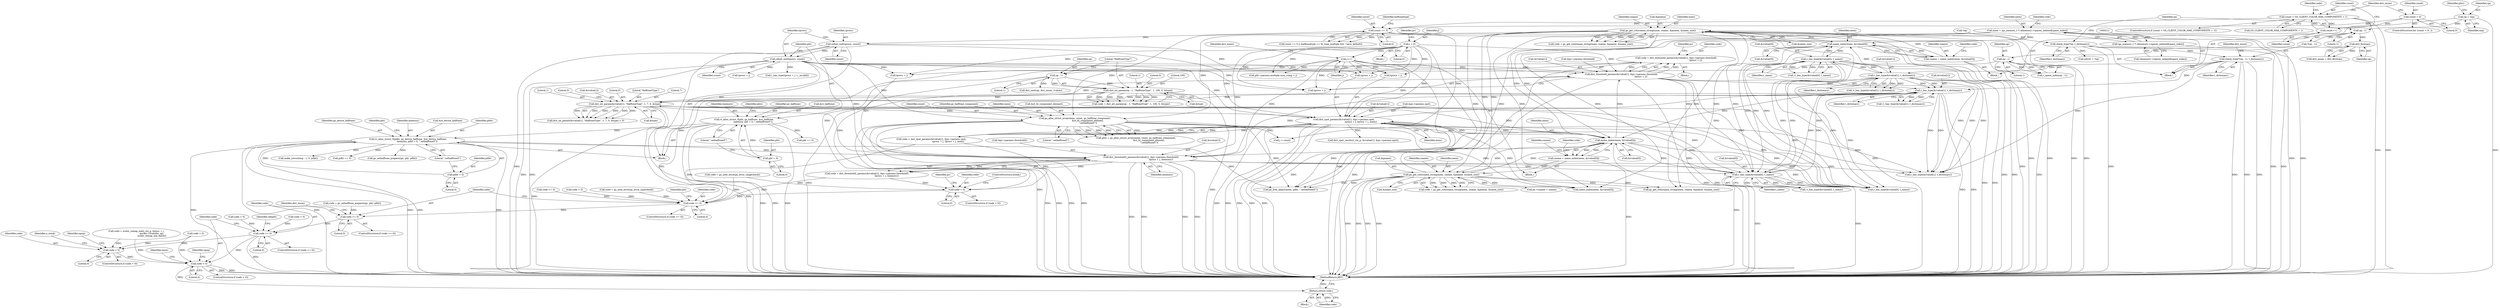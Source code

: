 digraph "0_ghostscript_f5c7555c30393e64ec1f5ab0dfae5b55b3b3fc78@integer" {
"1000587" [label="(Call,code = dict_threshold_params(&rvalue[1], &pc->params.threshold,\n                                                        tprocs + j))"];
"1000589" [label="(Call,dict_threshold_params(&rvalue[1], &pc->params.threshold,\n                                                        tprocs + j))"];
"1000521" [label="(Call,dict_int_param(&rvalue[1], \"HalftoneType\", 1, 7, 0, &type))"];
"1000464" [label="(Call,r_has_type(&rvalue[1], t_dictionary))"];
"1000551" [label="(Call,dict_spot_params(&rvalue[1], &pc->params.spot,\n                                                sprocs + j, tprocs + j, mem))"];
"1000473" [label="(Call,name_index(mem, &rvalue[0]))"];
"1000295" [label="(Call,gs_get_colorname_string(mem, cname, &pname, &name_size))"];
"1000287" [label="(Call,name_index(mem, &rvalue[0]))"];
"1000209" [label="(Call,mem = (gs_memory_t *) idmemory->spaces_indexed[space_index])"];
"1000211" [label="(Call,(gs_memory_t *) idmemory->spaces_indexed[space_index])"];
"1000269" [label="(Call,r_has_type(&rvalue[0], t_name))"];
"1000278" [label="(Call,r_has_type(&rvalue[1], t_dictionary))"];
"1000193" [label="(Call,check_type(*(op - 1), t_dictionary))"];
"1000189" [label="(Call,check_type(*op, t_dictionary))"];
"1000285" [label="(Call,cname = name_index(mem, &rvalue[0]))"];
"1000386" [label="(Call,gs_alloc_struct_array(mem, count, gs_halftone_component,\n                                     &st_ht_component_element,\n                                     \".sethalftone5\"))"];
"1000371" [label="(Call,refset_null(tprocs, count))"];
"1000368" [label="(Call,refset_null(sprocs, count))"];
"1000348" [label="(Call,count == 0)"];
"1000335" [label="(Call,count > GS_CLIENT_COLOR_MAX_COMPONENTS + 1)"];
"1000332" [label="(Call,count++)"];
"1000252" [label="(Call,count = 0)"];
"1000481" [label="(Call,gs_get_colorname_string(mem, cname, &pname, &name_size))"];
"1000471" [label="(Call,cname = name_index(mem, &rvalue[0]))"];
"1000455" [label="(Call,r_has_type(&rvalue[0], t_name))"];
"1000612" [label="(Call,dict_threshold2_params(&rvalue[1], &pc->params.threshold2,\n                                                        tprocs + j, imemory))"];
"1000640" [label="(Call,j++)"];
"1000434" [label="(Call,j = 0)"];
"1000393" [label="(Call,rc_alloc_struct_0(pdht, gx_device_halftone, &st_device_halftone,\n                          imemory, pdht = 0, \".sethalftone5\"))"];
"1000399" [label="(Call,pdht = 0)"];
"1000374" [label="(Call,rc_alloc_struct_0(pht, gs_halftone, &st_halftone,\n                          imemory, pht = 0, \".sethalftone5\"))"];
"1000380" [label="(Call,pht = 0)"];
"1000220" [label="(Call,dict_int_param(op - 1, \"HalftoneType\", 1, 100, 0, &type))"];
"1000221" [label="(Call,op - 1)"];
"1000206" [label="(Call,op - 1)"];
"1000201" [label="(Call,dict_first(op))"];
"1000195" [label="(Call,op - 1)"];
"1000129" [label="(Call,op = osp)"];
"1000634" [label="(Call,code < 0)"];
"1000643" [label="(Call,code >= 0)"];
"1000686" [label="(Call,code >= 0)"];
"1000791" [label="(Call,code >= 0)"];
"1000983" [label="(Call,code < 0)"];
"1001013" [label="(Call,code < 0)"];
"1001029" [label="(Return,return code;)"];
"1000641" [label="(Identifier,j)"];
"1000465" [label="(Call,&rvalue[1])"];
"1000334" [label="(ControlStructure,if (count > GS_CLIENT_COLOR_MAX_COMPONENTS + 1))"];
"1000484" [label="(Call,&pname)"];
"1000396" [label="(Call,&st_device_halftone)"];
"1000381" [label="(Identifier,pht)"];
"1000296" [label="(Identifier,mem)"];
"1000228" [label="(Call,&type)"];
"1000195" [label="(Call,op - 1)"];
"1000640" [label="(Call,j++)"];
"1000637" [label="(ControlStructure,break;)"];
"1000687" [label="(Identifier,code)"];
"1000613" [label="(Call,&rvalue[1])"];
"1000549" [label="(Call,code = dict_spot_params(&rvalue[1], &pc->params.spot,\n                                                sprocs + j, tprocs + j, mem))"];
"1000791" [label="(Call,code >= 0)"];
"1000839" [label="(Call,make_istruct(esp - 1, 0, pdht))"];
"1000386" [label="(Call,gs_alloc_struct_array(mem, count, gs_halftone_component,\n                                     &st_ht_component_element,\n                                     \".sethalftone5\"))"];
"1000251" [label="(ControlStructure,for (count = 0; ;))"];
"1000472" [label="(Identifier,cname)"];
"1000300" [label="(Call,&name_size)"];
"1000456" [label="(Call,&rvalue[0])"];
"1001014" [label="(Identifier,code)"];
"1000541" [label="(Block,)"];
"1000192" [label="(Identifier,t_dictionary)"];
"1000370" [label="(Identifier,count)"];
"1000471" [label="(Call,cname = name_index(mem, &rvalue[0]))"];
"1001017" [label="(Call,gs_free_object(mem, pdht, \".sethalftone5\"))"];
"1000198" [label="(Identifier,t_dictionary)"];
"1000297" [label="(Identifier,cname)"];
"1000394" [label="(Identifier,pdht)"];
"1000956" [label="(Call,tprocs + j)"];
"1000342" [label="(Identifier,code)"];
"1000486" [label="(Call,&name_size)"];
"1000746" [label="(Call,code < 0)"];
"1000193" [label="(Call,check_type(*(op - 1), t_dictionary))"];
"1000189" [label="(Call,check_type(*op, t_dictionary))"];
"1000379" [label="(Identifier,imemory)"];
"1000644" [label="(Identifier,code)"];
"1001016" [label="(Block,)"];
"1000605" [label="(Identifier,pc)"];
"1000809" [label="(Call,odict5 = *op)"];
"1000983" [label="(Call,code < 0)"];
"1001018" [label="(Identifier,mem)"];
"1000610" [label="(Call,code = dict_threshold2_params(&rvalue[1], &pc->params.threshold2,\n                                                        tprocs + j, imemory))"];
"1000393" [label="(Call,rc_alloc_struct_0(pdht, gx_device_halftone, &st_device_halftone,\n                          imemory, pdht = 0, \".sethalftone5\"))"];
"1000392" [label="(Literal,\".sethalftone5\")"];
"1000790" [label="(ControlStructure,if (code >= 0))"];
"1000551" [label="(Call,dict_spot_params(&rvalue[1], &pc->params.spot,\n                                                sprocs + j, tprocs + j, mem))"];
"1000985" [label="(Literal,0)"];
"1000277" [label="(Call,!r_has_type(&rvalue[1], t_dictionary))"];
"1000543" [label="(Call,code = gs_note_error(gs_error_rangecheck))"];
"1000335" [label="(Call,count > GS_CLIENT_COLOR_MAX_COMPONENTS + 1)"];
"1000455" [label="(Call,r_has_type(&rvalue[0], t_name))"];
"1000213" [label="(Call,idmemory->spaces_indexed[space_index])"];
"1000194" [label="(Call,*(op - 1))"];
"1000385" [label="(Identifier,phtc)"];
"1000210" [label="(Identifier,mem)"];
"1000350" [label="(Literal,0)"];
"1000400" [label="(Identifier,pdht)"];
"1000424" [label="(Call,code >= 0)"];
"1000226" [label="(Literal,100)"];
"1000661" [label="(Call,pht->params.multiple.num_comp = j)"];
"1000259" [label="(Identifier,dict_enum)"];
"1000445" [label="(Identifier,dict_enum)"];
"1000955" [label="(Call,r_has_type(tprocs + j, t__invalid))"];
"1000948" [label="(Call,code < 0)"];
"1000688" [label="(Literal,0)"];
"1000405" [label="(Call,pht == 0)"];
"1000375" [label="(Identifier,pht)"];
"1000712" [label="(Call,r_has_type(&rvalue[0], t_name))"];
"1000129" [label="(Call,op = osp)"];
"1000135" [label="(Identifier,phtc)"];
"1000520" [label="(Call,dict_int_param(&rvalue[1], \"HalftoneType\", 1, 7, 0, &type) < 0)"];
"1001015" [label="(Literal,0)"];
"1000219" [label="(Identifier,code)"];
"1000469" [label="(Identifier,t_dictionary)"];
"1000209" [label="(Call,mem = (gs_memory_t *) idmemory->spaces_indexed[space_index])"];
"1001012" [label="(ControlStructure,if (code < 0))"];
"1000222" [label="(Identifier,op)"];
"1000475" [label="(Call,&rvalue[0])"];
"1000260" [label="(Call,dict_next(op, dict_enum, rvalue))"];
"1000252" [label="(Call,count = 0)"];
"1000685" [label="(ControlStructure,if (code >= 0))"];
"1000274" [label="(Identifier,t_name)"];
"1000984" [label="(Identifier,code)"];
"1000298" [label="(Call,&pname)"];
"1000220" [label="(Call,dict_int_param(op - 1, \"HalftoneType\", 1, 100, 0, &type))"];
"1000376" [label="(Identifier,gs_halftone)"];
"1000532" [label="(Literal,0)"];
"1000982" [label="(ControlStructure,if (code < 0))"];
"1000473" [label="(Call,name_index(mem, &rvalue[0]))"];
"1000721" [label="(Call,r_has_type(&rvalue[1], t_dictionary))"];
"1000639" [label="(Identifier,pc)"];
"1000207" [label="(Identifier,op)"];
"1000489" [label="(Call,code < 0)"];
"1000199" [label="(Call,dict_enum = dict_first(op))"];
"1000633" [label="(ControlStructure,if (code < 0))"];
"1000730" [label="(Call,name_index(mem, &rvalue[0]))"];
"1000463" [label="(Call,!r_has_type(&rvalue[1], t_dictionary))"];
"1000285" [label="(Call,cname = name_index(mem, &rvalue[0]))"];
"1000295" [label="(Call,gs_get_colorname_string(mem, cname, &pname, &name_size))"];
"1000269" [label="(Call,r_has_type(&rvalue[0], t_name))"];
"1000792" [label="(Identifier,code)"];
"1000474" [label="(Identifier,mem)"];
"1000255" [label="(Block,)"];
"1000460" [label="(Identifier,t_name)"];
"1000612" [label="(Call,dict_threshold2_params(&rvalue[1], &pc->params.threshold2,\n                                                        tprocs + j, imemory))"];
"1000771" [label="(Call,dict_spot_results(i_ctx_p, &rvalue[1], &pc->params.spot))"];
"1000279" [label="(Call,&rvalue[1])"];
"1000600" [label="(Call,tprocs + j)"];
"1000635" [label="(Identifier,code)"];
"1000365" [label="(Block,)"];
"1000337" [label="(Call,GS_CLIENT_COLOR_MAX_COMPONENTS + 1)"];
"1000336" [label="(Identifier,count)"];
"1000483" [label="(Identifier,cname)"];
"1000438" [label="(Identifier,pc)"];
"1000373" [label="(Identifier,count)"];
"1000565" [label="(Call,tprocs + j)"];
"1000283" [label="(Identifier,t_dictionary)"];
"1000268" [label="(Call,!r_has_type(&rvalue[0], t_name))"];
"1000205" [label="(Call,r_space_index(op - 1))"];
"1000353" [label="(Identifier,halftonetype)"];
"1000588" [label="(Identifier,code)"];
"1000412" [label="(Call,pdht == 0)"];
"1000634" [label="(Call,code < 0)"];
"1000387" [label="(Identifier,mem)"];
"1000253" [label="(Identifier,count)"];
"1000793" [label="(Literal,0)"];
"1000395" [label="(Identifier,gx_device_halftone)"];
"1000374" [label="(Call,rc_alloc_struct_0(pht, gs_halftone, &st_halftone,\n                          imemory, pht = 0, \".sethalftone5\"))"];
"1000270" [label="(Call,&rvalue[0])"];
"1000552" [label="(Call,&rvalue[1])"];
"1000797" [label="(Identifier,odepth)"];
"1000223" [label="(Literal,1)"];
"1000464" [label="(Call,r_has_type(&rvalue[1], t_dictionary))"];
"1000206" [label="(Call,op - 1)"];
"1000691" [label="(Identifier,dict_enum)"];
"1000254" [label="(Literal,0)"];
"1000347" [label="(Call,count == 0 || (halftonetype == ht_type_multiple && ! have_default))"];
"1000349" [label="(Identifier,count)"];
"1000383" [label="(Literal,\".sethalftone5\")"];
"1000645" [label="(Literal,0)"];
"1000989" [label="(Identifier,o_stack)"];
"1000522" [label="(Call,&rvalue[1])"];
"1000382" [label="(Literal,0)"];
"1000530" [label="(Call,&type)"];
"1000626" [label="(Identifier,imemory)"];
"1000202" [label="(Identifier,op)"];
"1000287" [label="(Call,name_index(mem, &rvalue[0]))"];
"1000211" [label="(Call,(gs_memory_t *) idmemory->spaces_indexed[space_index])"];
"1000197" [label="(Literal,1)"];
"1000371" [label="(Call,refset_null(tprocs, count))"];
"1001032" [label="(Identifier,npop)"];
"1001030" [label="(Identifier,code)"];
"1000479" [label="(Call,code = gs_get_colorname_string(mem, cname, &pname, &name_size))"];
"1000642" [label="(ControlStructure,if (code >= 0))"];
"1000196" [label="(Identifier,op)"];
"1000433" [label="(Block,)"];
"1000333" [label="(Identifier,count)"];
"1000225" [label="(Literal,1)"];
"1000617" [label="(Call,&pc->params.threshold2)"];
"1001010" [label="(Identifier,npop)"];
"1000127" [label="(Block,)"];
"1000562" [label="(Call,sprocs + j)"];
"1000390" [label="(Call,&st_ht_component_element)"];
"1000289" [label="(Call,&rvalue[0])"];
"1000587" [label="(Call,code = dict_threshold_params(&rvalue[1], &pc->params.threshold,\n                                                        tprocs + j))"];
"1000286" [label="(Identifier,cname)"];
"1000623" [label="(Call,tprocs + j)"];
"1000380" [label="(Call,pht = 0)"];
"1000679" [label="(Call,code = gs_sethalftone_prepare(igs, pht, pdht))"];
"1000454" [label="(Call,!r_has_type(&rvalue[0], t_name))"];
"1000852" [label="(Call,j < count)"];
"1000594" [label="(Call,&pc->params.threshold)"];
"1000190" [label="(Call,*op)"];
"1000529" [label="(Literal,0)"];
"1000590" [label="(Call,&rvalue[1])"];
"1000556" [label="(Call,&pc->params.spot)"];
"1000372" [label="(Identifier,tprocs)"];
"1000480" [label="(Identifier,code)"];
"1000399" [label="(Call,pdht = 0)"];
"1000965" [label="(Call,code = zcolor_remap_one(i_ctx_p, tprocs + j,\n                                            porder->transfer, igs,\n                                            zcolor_remap_one_finish))"];
"1000384" [label="(Call,phtc = gs_alloc_struct_array(mem, count, gs_halftone_component,\n                                     &st_ht_component_element,\n                                     \".sethalftone5\"))"];
"1000369" [label="(Identifier,sprocs)"];
"1000526" [label="(Literal,\"HalftoneType\")"];
"1000738" [label="(Call,gs_get_colorname_string(mem, cname, &pname, &name_size))"];
"1000294" [label="(Identifier,code)"];
"1000681" [label="(Call,gs_sethalftone_prepare(igs, pht, pdht))"];
"1000534" [label="(Call,code = gs_note_error(gs_error_typecheck))"];
"1000200" [label="(Identifier,dict_enum)"];
"1000348" [label="(Call,count == 0)"];
"1000528" [label="(Literal,7)"];
"1000227" [label="(Literal,0)"];
"1000436" [label="(Literal,0)"];
"1000784" [label="(Call,code < 0)"];
"1000332" [label="(Call,count++)"];
"1000527" [label="(Literal,1)"];
"1000440" [label="(Block,)"];
"1000636" [label="(Literal,0)"];
"1000406" [label="(Identifier,pht)"];
"1000377" [label="(Call,&st_halftone)"];
"1000131" [label="(Identifier,osp)"];
"1000221" [label="(Call,op - 1)"];
"1000401" [label="(Literal,0)"];
"1001029" [label="(Return,return code;)"];
"1000589" [label="(Call,dict_threshold_params(&rvalue[1], &pc->params.threshold,\n                                                        tprocs + j))"];
"1001042" [label="(MethodReturn,RET)"];
"1000643" [label="(Call,code >= 0)"];
"1000398" [label="(Identifier,imemory)"];
"1000201" [label="(Call,dict_first(op))"];
"1000521" [label="(Call,dict_int_param(&rvalue[1], \"HalftoneType\", 1, 7, 0, &type))"];
"1001013" [label="(Call,code < 0)"];
"1000288" [label="(Identifier,mem)"];
"1000482" [label="(Identifier,mem)"];
"1000224" [label="(Literal,\"HalftoneType\")"];
"1000505" [label="(Call,pc->cname = cname)"];
"1000278" [label="(Call,r_has_type(&rvalue[1], t_dictionary))"];
"1000388" [label="(Identifier,count)"];
"1000130" [label="(Identifier,op)"];
"1000389" [label="(Identifier,gs_halftone_component)"];
"1000686" [label="(Call,code >= 0)"];
"1000434" [label="(Call,j = 0)"];
"1000402" [label="(Literal,\".sethalftone5\")"];
"1000218" [label="(Call,code = dict_int_param(op - 1, \"HalftoneType\", 1, 100, 0, &type))"];
"1000435" [label="(Identifier,j)"];
"1000208" [label="(Literal,1)"];
"1000568" [label="(Identifier,mem)"];
"1000481" [label="(Call,gs_get_colorname_string(mem, cname, &pname, &name_size))"];
"1000649" [label="(Identifier,pht)"];
"1000368" [label="(Call,refset_null(sprocs, count))"];
"1000293" [label="(Call,code = gs_get_colorname_string(mem, cname, &pname, &name_size))"];
"1000587" -> "1000541"  [label="AST: "];
"1000587" -> "1000589"  [label="CFG: "];
"1000588" -> "1000587"  [label="AST: "];
"1000589" -> "1000587"  [label="AST: "];
"1000605" -> "1000587"  [label="CFG: "];
"1000587" -> "1001042"  [label="DDG: "];
"1000589" -> "1000587"  [label="DDG: "];
"1000589" -> "1000587"  [label="DDG: "];
"1000589" -> "1000587"  [label="DDG: "];
"1000587" -> "1000634"  [label="DDG: "];
"1000587" -> "1000643"  [label="DDG: "];
"1000589" -> "1000600"  [label="CFG: "];
"1000590" -> "1000589"  [label="AST: "];
"1000594" -> "1000589"  [label="AST: "];
"1000600" -> "1000589"  [label="AST: "];
"1000589" -> "1001042"  [label="DDG: "];
"1000589" -> "1001042"  [label="DDG: "];
"1000589" -> "1001042"  [label="DDG: "];
"1000589" -> "1000455"  [label="DDG: "];
"1000589" -> "1000464"  [label="DDG: "];
"1000521" -> "1000589"  [label="DDG: "];
"1000473" -> "1000589"  [label="DDG: "];
"1000371" -> "1000589"  [label="DDG: "];
"1000640" -> "1000589"  [label="DDG: "];
"1000434" -> "1000589"  [label="DDG: "];
"1000589" -> "1000712"  [label="DDG: "];
"1000589" -> "1000721"  [label="DDG: "];
"1000521" -> "1000520"  [label="AST: "];
"1000521" -> "1000530"  [label="CFG: "];
"1000522" -> "1000521"  [label="AST: "];
"1000526" -> "1000521"  [label="AST: "];
"1000527" -> "1000521"  [label="AST: "];
"1000528" -> "1000521"  [label="AST: "];
"1000529" -> "1000521"  [label="AST: "];
"1000530" -> "1000521"  [label="AST: "];
"1000532" -> "1000521"  [label="CFG: "];
"1000521" -> "1001042"  [label="DDG: "];
"1000521" -> "1001042"  [label="DDG: "];
"1000521" -> "1000455"  [label="DDG: "];
"1000521" -> "1000464"  [label="DDG: "];
"1000521" -> "1000520"  [label="DDG: "];
"1000521" -> "1000520"  [label="DDG: "];
"1000521" -> "1000520"  [label="DDG: "];
"1000521" -> "1000520"  [label="DDG: "];
"1000521" -> "1000520"  [label="DDG: "];
"1000521" -> "1000520"  [label="DDG: "];
"1000464" -> "1000521"  [label="DDG: "];
"1000473" -> "1000521"  [label="DDG: "];
"1000220" -> "1000521"  [label="DDG: "];
"1000521" -> "1000551"  [label="DDG: "];
"1000521" -> "1000612"  [label="DDG: "];
"1000521" -> "1000712"  [label="DDG: "];
"1000521" -> "1000721"  [label="DDG: "];
"1000464" -> "1000463"  [label="AST: "];
"1000464" -> "1000469"  [label="CFG: "];
"1000465" -> "1000464"  [label="AST: "];
"1000469" -> "1000464"  [label="AST: "];
"1000463" -> "1000464"  [label="CFG: "];
"1000464" -> "1001042"  [label="DDG: "];
"1000464" -> "1001042"  [label="DDG: "];
"1000464" -> "1000455"  [label="DDG: "];
"1000464" -> "1000463"  [label="DDG: "];
"1000464" -> "1000463"  [label="DDG: "];
"1000551" -> "1000464"  [label="DDG: "];
"1000278" -> "1000464"  [label="DDG: "];
"1000278" -> "1000464"  [label="DDG: "];
"1000455" -> "1000464"  [label="DDG: "];
"1000612" -> "1000464"  [label="DDG: "];
"1000193" -> "1000464"  [label="DDG: "];
"1000464" -> "1000473"  [label="DDG: "];
"1000464" -> "1000712"  [label="DDG: "];
"1000464" -> "1000721"  [label="DDG: "];
"1000464" -> "1000721"  [label="DDG: "];
"1000551" -> "1000549"  [label="AST: "];
"1000551" -> "1000568"  [label="CFG: "];
"1000552" -> "1000551"  [label="AST: "];
"1000556" -> "1000551"  [label="AST: "];
"1000562" -> "1000551"  [label="AST: "];
"1000565" -> "1000551"  [label="AST: "];
"1000568" -> "1000551"  [label="AST: "];
"1000549" -> "1000551"  [label="CFG: "];
"1000551" -> "1001042"  [label="DDG: "];
"1000551" -> "1001042"  [label="DDG: "];
"1000551" -> "1001042"  [label="DDG: "];
"1000551" -> "1001042"  [label="DDG: "];
"1000551" -> "1001042"  [label="DDG: "];
"1000551" -> "1000455"  [label="DDG: "];
"1000551" -> "1000473"  [label="DDG: "];
"1000551" -> "1000549"  [label="DDG: "];
"1000551" -> "1000549"  [label="DDG: "];
"1000551" -> "1000549"  [label="DDG: "];
"1000551" -> "1000549"  [label="DDG: "];
"1000551" -> "1000549"  [label="DDG: "];
"1000473" -> "1000551"  [label="DDG: "];
"1000368" -> "1000551"  [label="DDG: "];
"1000640" -> "1000551"  [label="DDG: "];
"1000434" -> "1000551"  [label="DDG: "];
"1000371" -> "1000551"  [label="DDG: "];
"1000481" -> "1000551"  [label="DDG: "];
"1000551" -> "1000712"  [label="DDG: "];
"1000551" -> "1000721"  [label="DDG: "];
"1000551" -> "1000730"  [label="DDG: "];
"1000551" -> "1000771"  [label="DDG: "];
"1000551" -> "1001017"  [label="DDG: "];
"1000473" -> "1000471"  [label="AST: "];
"1000473" -> "1000475"  [label="CFG: "];
"1000474" -> "1000473"  [label="AST: "];
"1000475" -> "1000473"  [label="AST: "];
"1000471" -> "1000473"  [label="CFG: "];
"1000473" -> "1001042"  [label="DDG: "];
"1000473" -> "1000455"  [label="DDG: "];
"1000473" -> "1000471"  [label="DDG: "];
"1000473" -> "1000471"  [label="DDG: "];
"1000295" -> "1000473"  [label="DDG: "];
"1000386" -> "1000473"  [label="DDG: "];
"1000481" -> "1000473"  [label="DDG: "];
"1000209" -> "1000473"  [label="DDG: "];
"1000455" -> "1000473"  [label="DDG: "];
"1000473" -> "1000481"  [label="DDG: "];
"1000473" -> "1000612"  [label="DDG: "];
"1000473" -> "1000712"  [label="DDG: "];
"1000295" -> "1000293"  [label="AST: "];
"1000295" -> "1000300"  [label="CFG: "];
"1000296" -> "1000295"  [label="AST: "];
"1000297" -> "1000295"  [label="AST: "];
"1000298" -> "1000295"  [label="AST: "];
"1000300" -> "1000295"  [label="AST: "];
"1000293" -> "1000295"  [label="CFG: "];
"1000295" -> "1001042"  [label="DDG: "];
"1000295" -> "1001042"  [label="DDG: "];
"1000295" -> "1001042"  [label="DDG: "];
"1000295" -> "1001042"  [label="DDG: "];
"1000295" -> "1000287"  [label="DDG: "];
"1000295" -> "1000293"  [label="DDG: "];
"1000295" -> "1000293"  [label="DDG: "];
"1000295" -> "1000293"  [label="DDG: "];
"1000295" -> "1000293"  [label="DDG: "];
"1000287" -> "1000295"  [label="DDG: "];
"1000285" -> "1000295"  [label="DDG: "];
"1000295" -> "1000386"  [label="DDG: "];
"1000295" -> "1000481"  [label="DDG: "];
"1000295" -> "1000481"  [label="DDG: "];
"1000295" -> "1000730"  [label="DDG: "];
"1000295" -> "1000738"  [label="DDG: "];
"1000295" -> "1000738"  [label="DDG: "];
"1000295" -> "1001017"  [label="DDG: "];
"1000287" -> "1000285"  [label="AST: "];
"1000287" -> "1000289"  [label="CFG: "];
"1000288" -> "1000287"  [label="AST: "];
"1000289" -> "1000287"  [label="AST: "];
"1000285" -> "1000287"  [label="CFG: "];
"1000287" -> "1001042"  [label="DDG: "];
"1000287" -> "1000269"  [label="DDG: "];
"1000287" -> "1000285"  [label="DDG: "];
"1000287" -> "1000285"  [label="DDG: "];
"1000209" -> "1000287"  [label="DDG: "];
"1000269" -> "1000287"  [label="DDG: "];
"1000278" -> "1000287"  [label="DDG: "];
"1000287" -> "1000455"  [label="DDG: "];
"1000287" -> "1000712"  [label="DDG: "];
"1000209" -> "1000127"  [label="AST: "];
"1000209" -> "1000211"  [label="CFG: "];
"1000210" -> "1000209"  [label="AST: "];
"1000211" -> "1000209"  [label="AST: "];
"1000219" -> "1000209"  [label="CFG: "];
"1000209" -> "1001042"  [label="DDG: "];
"1000209" -> "1001042"  [label="DDG: "];
"1000211" -> "1000209"  [label="DDG: "];
"1000209" -> "1000386"  [label="DDG: "];
"1000209" -> "1000730"  [label="DDG: "];
"1000209" -> "1001017"  [label="DDG: "];
"1000211" -> "1000213"  [label="CFG: "];
"1000212" -> "1000211"  [label="AST: "];
"1000213" -> "1000211"  [label="AST: "];
"1000211" -> "1001042"  [label="DDG: "];
"1000269" -> "1000268"  [label="AST: "];
"1000269" -> "1000274"  [label="CFG: "];
"1000270" -> "1000269"  [label="AST: "];
"1000274" -> "1000269"  [label="AST: "];
"1000268" -> "1000269"  [label="CFG: "];
"1000269" -> "1001042"  [label="DDG: "];
"1000269" -> "1001042"  [label="DDG: "];
"1000269" -> "1000268"  [label="DDG: "];
"1000269" -> "1000268"  [label="DDG: "];
"1000278" -> "1000269"  [label="DDG: "];
"1000269" -> "1000278"  [label="DDG: "];
"1000269" -> "1000455"  [label="DDG: "];
"1000269" -> "1000455"  [label="DDG: "];
"1000269" -> "1000712"  [label="DDG: "];
"1000269" -> "1000712"  [label="DDG: "];
"1000278" -> "1000277"  [label="AST: "];
"1000278" -> "1000283"  [label="CFG: "];
"1000279" -> "1000278"  [label="AST: "];
"1000283" -> "1000278"  [label="AST: "];
"1000277" -> "1000278"  [label="CFG: "];
"1000278" -> "1001042"  [label="DDG: "];
"1000278" -> "1001042"  [label="DDG: "];
"1000278" -> "1000277"  [label="DDG: "];
"1000278" -> "1000277"  [label="DDG: "];
"1000193" -> "1000278"  [label="DDG: "];
"1000278" -> "1000455"  [label="DDG: "];
"1000278" -> "1000712"  [label="DDG: "];
"1000278" -> "1000721"  [label="DDG: "];
"1000278" -> "1000721"  [label="DDG: "];
"1000193" -> "1000127"  [label="AST: "];
"1000193" -> "1000198"  [label="CFG: "];
"1000194" -> "1000193"  [label="AST: "];
"1000198" -> "1000193"  [label="AST: "];
"1000200" -> "1000193"  [label="CFG: "];
"1000193" -> "1001042"  [label="DDG: "];
"1000193" -> "1001042"  [label="DDG: "];
"1000193" -> "1001042"  [label="DDG: "];
"1000189" -> "1000193"  [label="DDG: "];
"1000193" -> "1000721"  [label="DDG: "];
"1000189" -> "1000127"  [label="AST: "];
"1000189" -> "1000192"  [label="CFG: "];
"1000190" -> "1000189"  [label="AST: "];
"1000192" -> "1000189"  [label="AST: "];
"1000196" -> "1000189"  [label="CFG: "];
"1000189" -> "1001042"  [label="DDG: "];
"1000189" -> "1001042"  [label="DDG: "];
"1000189" -> "1000809"  [label="DDG: "];
"1000285" -> "1000255"  [label="AST: "];
"1000286" -> "1000285"  [label="AST: "];
"1000294" -> "1000285"  [label="CFG: "];
"1000285" -> "1001042"  [label="DDG: "];
"1000386" -> "1000384"  [label="AST: "];
"1000386" -> "1000392"  [label="CFG: "];
"1000387" -> "1000386"  [label="AST: "];
"1000388" -> "1000386"  [label="AST: "];
"1000389" -> "1000386"  [label="AST: "];
"1000390" -> "1000386"  [label="AST: "];
"1000392" -> "1000386"  [label="AST: "];
"1000384" -> "1000386"  [label="CFG: "];
"1000386" -> "1001042"  [label="DDG: "];
"1000386" -> "1001042"  [label="DDG: "];
"1000386" -> "1001042"  [label="DDG: "];
"1000386" -> "1001042"  [label="DDG: "];
"1000386" -> "1000384"  [label="DDG: "];
"1000386" -> "1000384"  [label="DDG: "];
"1000386" -> "1000384"  [label="DDG: "];
"1000386" -> "1000384"  [label="DDG: "];
"1000386" -> "1000384"  [label="DDG: "];
"1000371" -> "1000386"  [label="DDG: "];
"1000386" -> "1000730"  [label="DDG: "];
"1000386" -> "1000852"  [label="DDG: "];
"1000386" -> "1001017"  [label="DDG: "];
"1000371" -> "1000365"  [label="AST: "];
"1000371" -> "1000373"  [label="CFG: "];
"1000372" -> "1000371"  [label="AST: "];
"1000373" -> "1000371"  [label="AST: "];
"1000375" -> "1000371"  [label="CFG: "];
"1000371" -> "1001042"  [label="DDG: "];
"1000371" -> "1001042"  [label="DDG: "];
"1000368" -> "1000371"  [label="DDG: "];
"1000371" -> "1000565"  [label="DDG: "];
"1000371" -> "1000600"  [label="DDG: "];
"1000371" -> "1000612"  [label="DDG: "];
"1000371" -> "1000623"  [label="DDG: "];
"1000371" -> "1000955"  [label="DDG: "];
"1000371" -> "1000956"  [label="DDG: "];
"1000368" -> "1000365"  [label="AST: "];
"1000368" -> "1000370"  [label="CFG: "];
"1000369" -> "1000368"  [label="AST: "];
"1000370" -> "1000368"  [label="AST: "];
"1000372" -> "1000368"  [label="CFG: "];
"1000368" -> "1001042"  [label="DDG: "];
"1000368" -> "1001042"  [label="DDG: "];
"1000348" -> "1000368"  [label="DDG: "];
"1000368" -> "1000562"  [label="DDG: "];
"1000348" -> "1000347"  [label="AST: "];
"1000348" -> "1000350"  [label="CFG: "];
"1000349" -> "1000348"  [label="AST: "];
"1000350" -> "1000348"  [label="AST: "];
"1000353" -> "1000348"  [label="CFG: "];
"1000347" -> "1000348"  [label="CFG: "];
"1000348" -> "1001042"  [label="DDG: "];
"1000348" -> "1000347"  [label="DDG: "];
"1000348" -> "1000347"  [label="DDG: "];
"1000335" -> "1000348"  [label="DDG: "];
"1000252" -> "1000348"  [label="DDG: "];
"1000348" -> "1000852"  [label="DDG: "];
"1000335" -> "1000334"  [label="AST: "];
"1000335" -> "1000337"  [label="CFG: "];
"1000336" -> "1000335"  [label="AST: "];
"1000337" -> "1000335"  [label="AST: "];
"1000259" -> "1000335"  [label="CFG: "];
"1000342" -> "1000335"  [label="CFG: "];
"1000335" -> "1001042"  [label="DDG: "];
"1000335" -> "1001042"  [label="DDG: "];
"1000335" -> "1000332"  [label="DDG: "];
"1000332" -> "1000335"  [label="DDG: "];
"1000332" -> "1000255"  [label="AST: "];
"1000332" -> "1000333"  [label="CFG: "];
"1000333" -> "1000332"  [label="AST: "];
"1000336" -> "1000332"  [label="CFG: "];
"1000252" -> "1000332"  [label="DDG: "];
"1000252" -> "1000251"  [label="AST: "];
"1000252" -> "1000254"  [label="CFG: "];
"1000253" -> "1000252"  [label="AST: "];
"1000254" -> "1000252"  [label="AST: "];
"1000259" -> "1000252"  [label="CFG: "];
"1000481" -> "1000479"  [label="AST: "];
"1000481" -> "1000486"  [label="CFG: "];
"1000482" -> "1000481"  [label="AST: "];
"1000483" -> "1000481"  [label="AST: "];
"1000484" -> "1000481"  [label="AST: "];
"1000486" -> "1000481"  [label="AST: "];
"1000479" -> "1000481"  [label="CFG: "];
"1000481" -> "1001042"  [label="DDG: "];
"1000481" -> "1001042"  [label="DDG: "];
"1000481" -> "1001042"  [label="DDG: "];
"1000481" -> "1001042"  [label="DDG: "];
"1000481" -> "1000479"  [label="DDG: "];
"1000481" -> "1000479"  [label="DDG: "];
"1000481" -> "1000479"  [label="DDG: "];
"1000481" -> "1000479"  [label="DDG: "];
"1000471" -> "1000481"  [label="DDG: "];
"1000481" -> "1000505"  [label="DDG: "];
"1000481" -> "1000730"  [label="DDG: "];
"1000481" -> "1000738"  [label="DDG: "];
"1000481" -> "1000738"  [label="DDG: "];
"1000481" -> "1001017"  [label="DDG: "];
"1000471" -> "1000440"  [label="AST: "];
"1000472" -> "1000471"  [label="AST: "];
"1000480" -> "1000471"  [label="CFG: "];
"1000471" -> "1001042"  [label="DDG: "];
"1000455" -> "1000454"  [label="AST: "];
"1000455" -> "1000460"  [label="CFG: "];
"1000456" -> "1000455"  [label="AST: "];
"1000460" -> "1000455"  [label="AST: "];
"1000454" -> "1000455"  [label="CFG: "];
"1000455" -> "1001042"  [label="DDG: "];
"1000455" -> "1001042"  [label="DDG: "];
"1000455" -> "1000454"  [label="DDG: "];
"1000455" -> "1000454"  [label="DDG: "];
"1000612" -> "1000455"  [label="DDG: "];
"1000455" -> "1000712"  [label="DDG: "];
"1000455" -> "1000712"  [label="DDG: "];
"1000612" -> "1000610"  [label="AST: "];
"1000612" -> "1000626"  [label="CFG: "];
"1000613" -> "1000612"  [label="AST: "];
"1000617" -> "1000612"  [label="AST: "];
"1000623" -> "1000612"  [label="AST: "];
"1000626" -> "1000612"  [label="AST: "];
"1000610" -> "1000612"  [label="CFG: "];
"1000612" -> "1001042"  [label="DDG: "];
"1000612" -> "1001042"  [label="DDG: "];
"1000612" -> "1001042"  [label="DDG: "];
"1000612" -> "1001042"  [label="DDG: "];
"1000612" -> "1000610"  [label="DDG: "];
"1000612" -> "1000610"  [label="DDG: "];
"1000612" -> "1000610"  [label="DDG: "];
"1000612" -> "1000610"  [label="DDG: "];
"1000640" -> "1000612"  [label="DDG: "];
"1000434" -> "1000612"  [label="DDG: "];
"1000393" -> "1000612"  [label="DDG: "];
"1000612" -> "1000712"  [label="DDG: "];
"1000612" -> "1000721"  [label="DDG: "];
"1000640" -> "1000440"  [label="AST: "];
"1000640" -> "1000641"  [label="CFG: "];
"1000641" -> "1000640"  [label="AST: "];
"1000445" -> "1000640"  [label="CFG: "];
"1000640" -> "1001042"  [label="DDG: "];
"1000640" -> "1000562"  [label="DDG: "];
"1000640" -> "1000565"  [label="DDG: "];
"1000640" -> "1000600"  [label="DDG: "];
"1000640" -> "1000623"  [label="DDG: "];
"1000434" -> "1000640"  [label="DDG: "];
"1000640" -> "1000661"  [label="DDG: "];
"1000434" -> "1000433"  [label="AST: "];
"1000434" -> "1000436"  [label="CFG: "];
"1000435" -> "1000434"  [label="AST: "];
"1000436" -> "1000434"  [label="AST: "];
"1000438" -> "1000434"  [label="CFG: "];
"1000434" -> "1001042"  [label="DDG: "];
"1000434" -> "1000562"  [label="DDG: "];
"1000434" -> "1000565"  [label="DDG: "];
"1000434" -> "1000600"  [label="DDG: "];
"1000434" -> "1000623"  [label="DDG: "];
"1000434" -> "1000661"  [label="DDG: "];
"1000393" -> "1000365"  [label="AST: "];
"1000393" -> "1000402"  [label="CFG: "];
"1000394" -> "1000393"  [label="AST: "];
"1000395" -> "1000393"  [label="AST: "];
"1000396" -> "1000393"  [label="AST: "];
"1000398" -> "1000393"  [label="AST: "];
"1000399" -> "1000393"  [label="AST: "];
"1000402" -> "1000393"  [label="AST: "];
"1000406" -> "1000393"  [label="CFG: "];
"1000393" -> "1001042"  [label="DDG: "];
"1000393" -> "1001042"  [label="DDG: "];
"1000393" -> "1001042"  [label="DDG: "];
"1000393" -> "1001042"  [label="DDG: "];
"1000393" -> "1001042"  [label="DDG: "];
"1000399" -> "1000393"  [label="DDG: "];
"1000374" -> "1000393"  [label="DDG: "];
"1000393" -> "1000412"  [label="DDG: "];
"1000393" -> "1000681"  [label="DDG: "];
"1000393" -> "1000839"  [label="DDG: "];
"1000393" -> "1001017"  [label="DDG: "];
"1000399" -> "1000401"  [label="CFG: "];
"1000400" -> "1000399"  [label="AST: "];
"1000401" -> "1000399"  [label="AST: "];
"1000402" -> "1000399"  [label="CFG: "];
"1000374" -> "1000365"  [label="AST: "];
"1000374" -> "1000383"  [label="CFG: "];
"1000375" -> "1000374"  [label="AST: "];
"1000376" -> "1000374"  [label="AST: "];
"1000377" -> "1000374"  [label="AST: "];
"1000379" -> "1000374"  [label="AST: "];
"1000380" -> "1000374"  [label="AST: "];
"1000383" -> "1000374"  [label="AST: "];
"1000385" -> "1000374"  [label="CFG: "];
"1000374" -> "1001042"  [label="DDG: "];
"1000374" -> "1001042"  [label="DDG: "];
"1000374" -> "1001042"  [label="DDG: "];
"1000380" -> "1000374"  [label="DDG: "];
"1000374" -> "1000405"  [label="DDG: "];
"1000380" -> "1000382"  [label="CFG: "];
"1000381" -> "1000380"  [label="AST: "];
"1000382" -> "1000380"  [label="AST: "];
"1000383" -> "1000380"  [label="CFG: "];
"1000220" -> "1000218"  [label="AST: "];
"1000220" -> "1000228"  [label="CFG: "];
"1000221" -> "1000220"  [label="AST: "];
"1000224" -> "1000220"  [label="AST: "];
"1000225" -> "1000220"  [label="AST: "];
"1000226" -> "1000220"  [label="AST: "];
"1000227" -> "1000220"  [label="AST: "];
"1000228" -> "1000220"  [label="AST: "];
"1000218" -> "1000220"  [label="CFG: "];
"1000220" -> "1001042"  [label="DDG: "];
"1000220" -> "1001042"  [label="DDG: "];
"1000220" -> "1000218"  [label="DDG: "];
"1000220" -> "1000218"  [label="DDG: "];
"1000220" -> "1000218"  [label="DDG: "];
"1000220" -> "1000218"  [label="DDG: "];
"1000220" -> "1000218"  [label="DDG: "];
"1000220" -> "1000218"  [label="DDG: "];
"1000221" -> "1000220"  [label="DDG: "];
"1000221" -> "1000220"  [label="DDG: "];
"1000221" -> "1000223"  [label="CFG: "];
"1000222" -> "1000221"  [label="AST: "];
"1000223" -> "1000221"  [label="AST: "];
"1000224" -> "1000221"  [label="CFG: "];
"1000221" -> "1001042"  [label="DDG: "];
"1000206" -> "1000221"  [label="DDG: "];
"1000221" -> "1000260"  [label="DDG: "];
"1000206" -> "1000205"  [label="AST: "];
"1000206" -> "1000208"  [label="CFG: "];
"1000207" -> "1000206"  [label="AST: "];
"1000208" -> "1000206"  [label="AST: "];
"1000205" -> "1000206"  [label="CFG: "];
"1000206" -> "1000205"  [label="DDG: "];
"1000206" -> "1000205"  [label="DDG: "];
"1000201" -> "1000206"  [label="DDG: "];
"1000201" -> "1000199"  [label="AST: "];
"1000201" -> "1000202"  [label="CFG: "];
"1000202" -> "1000201"  [label="AST: "];
"1000199" -> "1000201"  [label="CFG: "];
"1000201" -> "1000199"  [label="DDG: "];
"1000195" -> "1000201"  [label="DDG: "];
"1000195" -> "1000194"  [label="AST: "];
"1000195" -> "1000197"  [label="CFG: "];
"1000196" -> "1000195"  [label="AST: "];
"1000197" -> "1000195"  [label="AST: "];
"1000194" -> "1000195"  [label="CFG: "];
"1000129" -> "1000195"  [label="DDG: "];
"1000129" -> "1000127"  [label="AST: "];
"1000129" -> "1000131"  [label="CFG: "];
"1000130" -> "1000129"  [label="AST: "];
"1000131" -> "1000129"  [label="AST: "];
"1000135" -> "1000129"  [label="CFG: "];
"1000129" -> "1001042"  [label="DDG: "];
"1000634" -> "1000633"  [label="AST: "];
"1000634" -> "1000636"  [label="CFG: "];
"1000635" -> "1000634"  [label="AST: "];
"1000636" -> "1000634"  [label="AST: "];
"1000637" -> "1000634"  [label="CFG: "];
"1000639" -> "1000634"  [label="CFG: "];
"1000549" -> "1000634"  [label="DDG: "];
"1000610" -> "1000634"  [label="DDG: "];
"1000543" -> "1000634"  [label="DDG: "];
"1000634" -> "1000643"  [label="DDG: "];
"1000643" -> "1000642"  [label="AST: "];
"1000643" -> "1000645"  [label="CFG: "];
"1000644" -> "1000643"  [label="AST: "];
"1000645" -> "1000643"  [label="AST: "];
"1000649" -> "1000643"  [label="CFG: "];
"1000687" -> "1000643"  [label="CFG: "];
"1000549" -> "1000643"  [label="DDG: "];
"1000610" -> "1000643"  [label="DDG: "];
"1000424" -> "1000643"  [label="DDG: "];
"1000489" -> "1000643"  [label="DDG: "];
"1000543" -> "1000643"  [label="DDG: "];
"1000534" -> "1000643"  [label="DDG: "];
"1000643" -> "1000686"  [label="DDG: "];
"1000686" -> "1000685"  [label="AST: "];
"1000686" -> "1000688"  [label="CFG: "];
"1000687" -> "1000686"  [label="AST: "];
"1000688" -> "1000686"  [label="AST: "];
"1000691" -> "1000686"  [label="CFG: "];
"1000792" -> "1000686"  [label="CFG: "];
"1000679" -> "1000686"  [label="DDG: "];
"1000686" -> "1000791"  [label="DDG: "];
"1000791" -> "1000790"  [label="AST: "];
"1000791" -> "1000793"  [label="CFG: "];
"1000792" -> "1000791"  [label="AST: "];
"1000793" -> "1000791"  [label="AST: "];
"1000797" -> "1000791"  [label="CFG: "];
"1001014" -> "1000791"  [label="CFG: "];
"1000791" -> "1001042"  [label="DDG: "];
"1000784" -> "1000791"  [label="DDG: "];
"1000746" -> "1000791"  [label="DDG: "];
"1000791" -> "1000983"  [label="DDG: "];
"1000791" -> "1001013"  [label="DDG: "];
"1000983" -> "1000982"  [label="AST: "];
"1000983" -> "1000985"  [label="CFG: "];
"1000984" -> "1000983"  [label="AST: "];
"1000985" -> "1000983"  [label="AST: "];
"1000989" -> "1000983"  [label="CFG: "];
"1001010" -> "1000983"  [label="CFG: "];
"1000965" -> "1000983"  [label="DDG: "];
"1000948" -> "1000983"  [label="DDG: "];
"1000983" -> "1001013"  [label="DDG: "];
"1001013" -> "1001012"  [label="AST: "];
"1001013" -> "1001015"  [label="CFG: "];
"1001014" -> "1001013"  [label="AST: "];
"1001015" -> "1001013"  [label="AST: "];
"1001018" -> "1001013"  [label="CFG: "];
"1001032" -> "1001013"  [label="CFG: "];
"1001013" -> "1001042"  [label="DDG: "];
"1001013" -> "1001042"  [label="DDG: "];
"1000965" -> "1001013"  [label="DDG: "];
"1000948" -> "1001013"  [label="DDG: "];
"1001013" -> "1001029"  [label="DDG: "];
"1001029" -> "1001016"  [label="AST: "];
"1001029" -> "1001030"  [label="CFG: "];
"1001030" -> "1001029"  [label="AST: "];
"1001042" -> "1001029"  [label="CFG: "];
"1001029" -> "1001042"  [label="DDG: "];
"1001030" -> "1001029"  [label="DDG: "];
}
